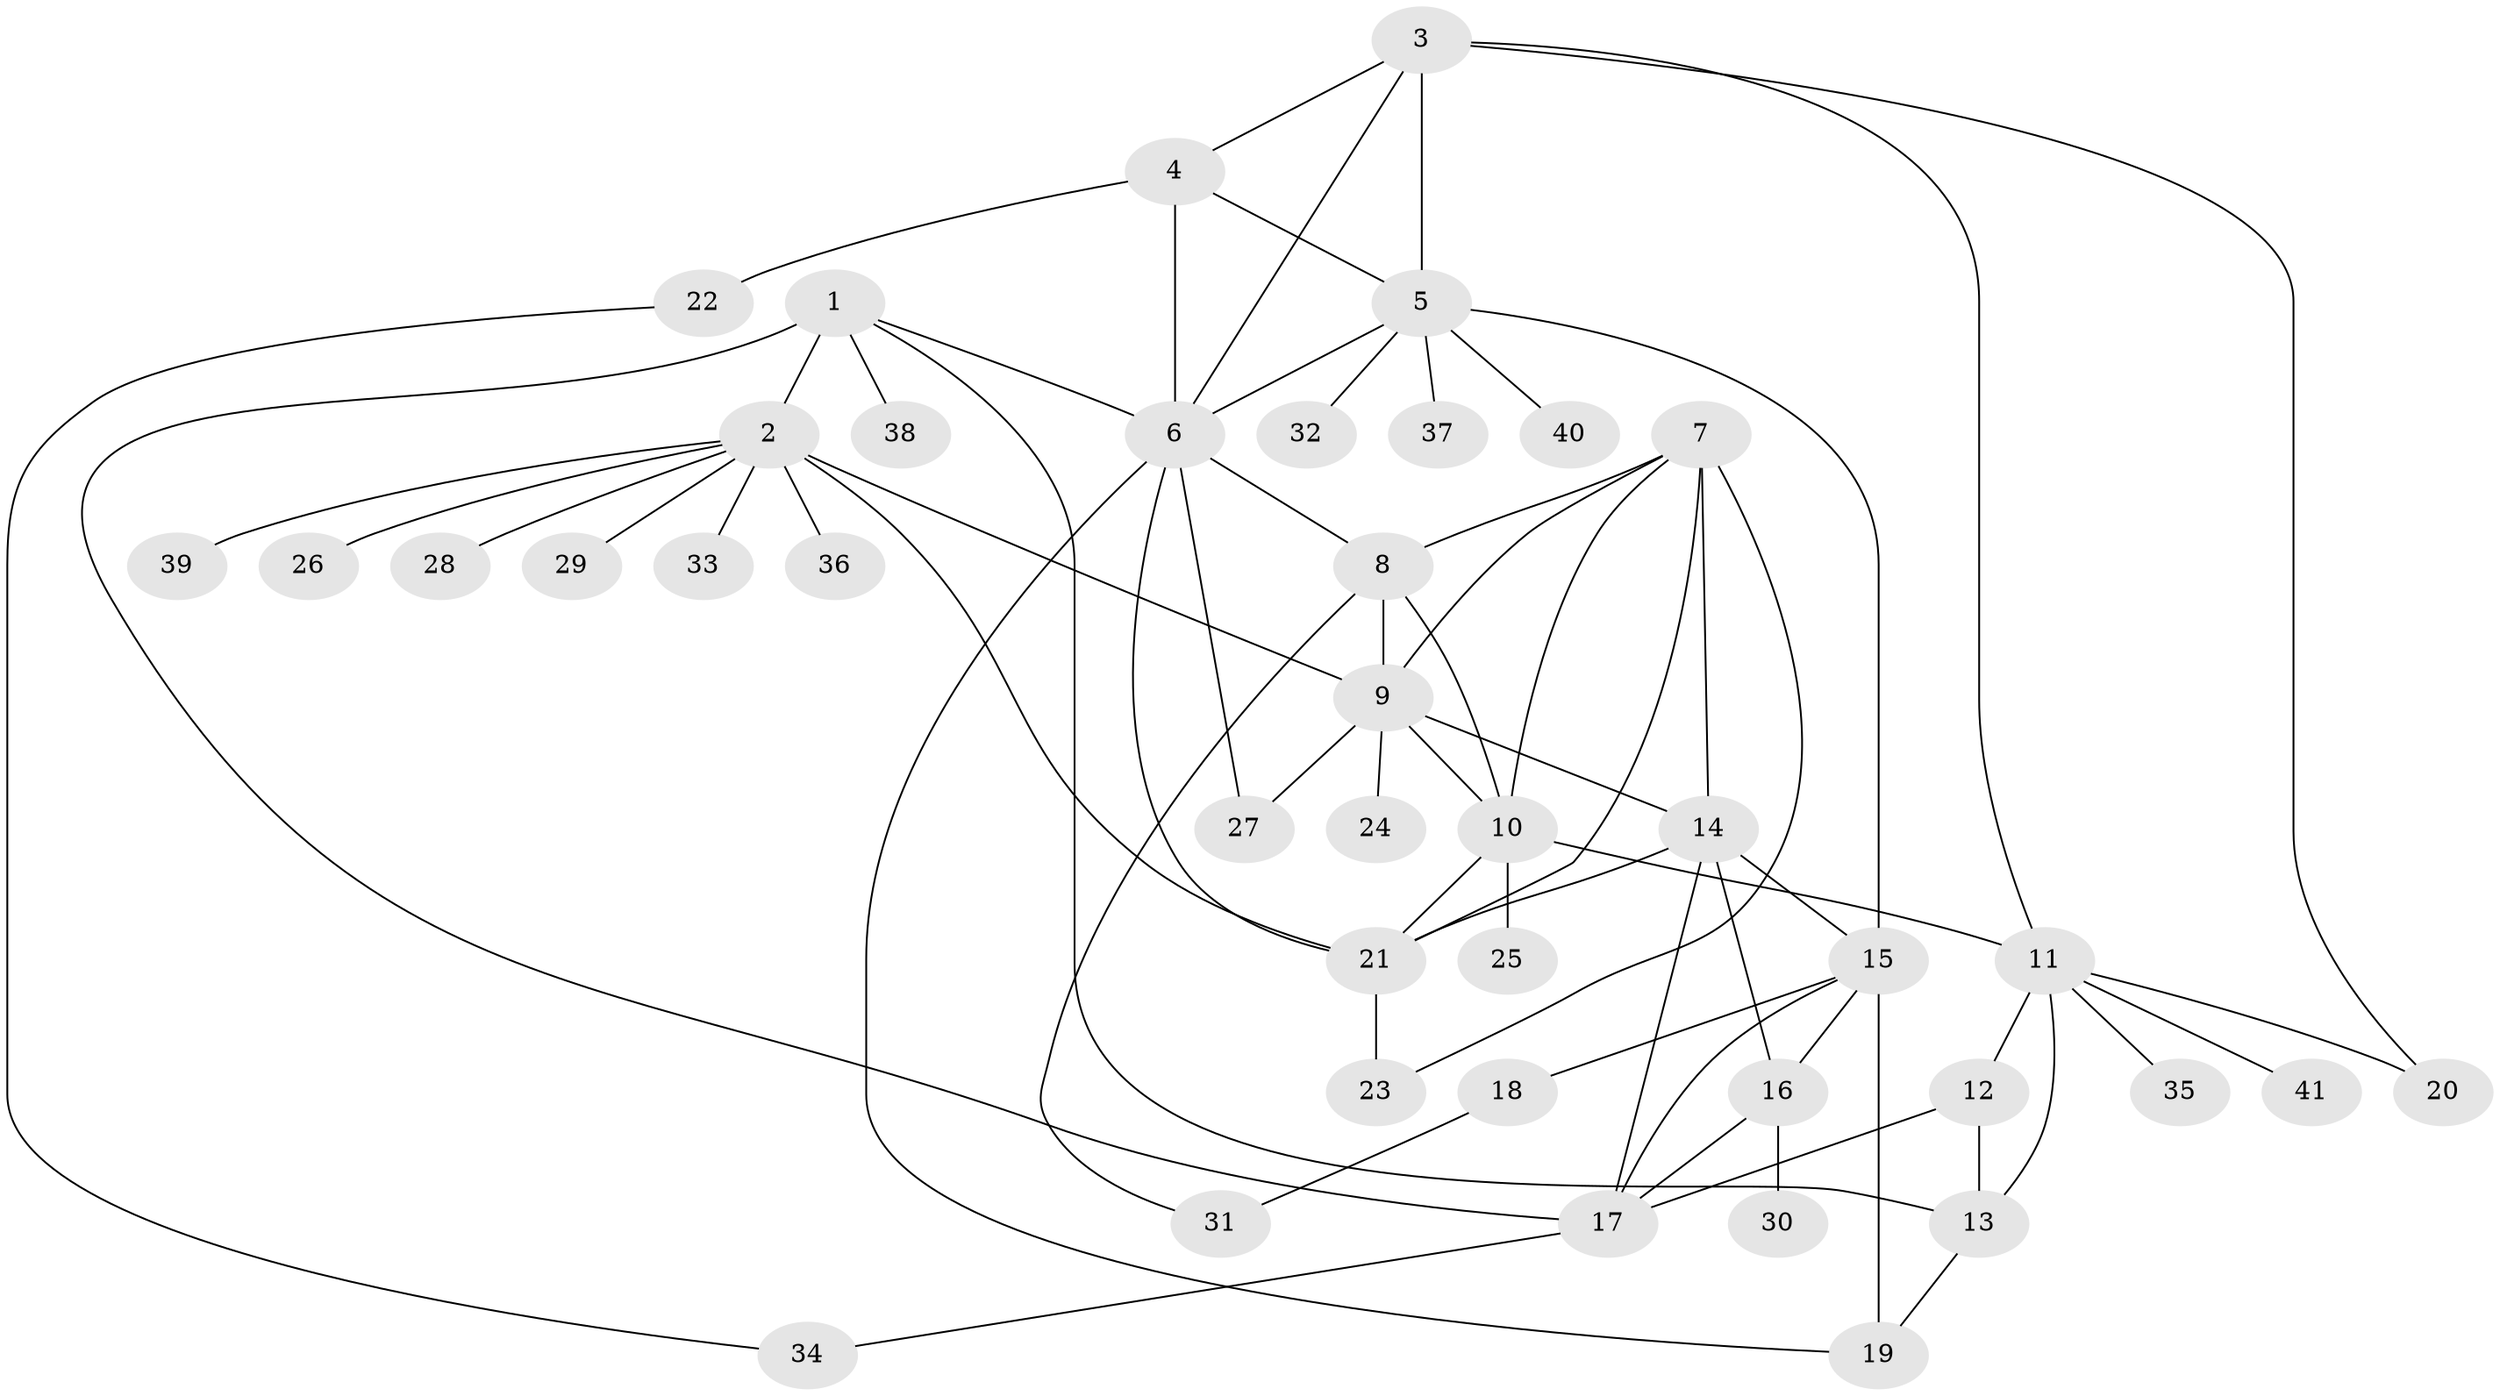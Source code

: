 // original degree distribution, {6: 0.06097560975609756, 3: 0.06097560975609756, 12: 0.024390243902439025, 4: 0.04878048780487805, 8: 0.024390243902439025, 9: 0.024390243902439025, 7: 0.024390243902439025, 10: 0.024390243902439025, 5: 0.012195121951219513, 1: 0.5121951219512195, 2: 0.18292682926829268}
// Generated by graph-tools (version 1.1) at 2025/37/03/09/25 02:37:15]
// undirected, 41 vertices, 68 edges
graph export_dot {
graph [start="1"]
  node [color=gray90,style=filled];
  1;
  2;
  3;
  4;
  5;
  6;
  7;
  8;
  9;
  10;
  11;
  12;
  13;
  14;
  15;
  16;
  17;
  18;
  19;
  20;
  21;
  22;
  23;
  24;
  25;
  26;
  27;
  28;
  29;
  30;
  31;
  32;
  33;
  34;
  35;
  36;
  37;
  38;
  39;
  40;
  41;
  1 -- 2 [weight=3.0];
  1 -- 6 [weight=1.0];
  1 -- 13 [weight=1.0];
  1 -- 17 [weight=1.0];
  1 -- 38 [weight=1.0];
  2 -- 9 [weight=1.0];
  2 -- 21 [weight=1.0];
  2 -- 26 [weight=1.0];
  2 -- 28 [weight=1.0];
  2 -- 29 [weight=1.0];
  2 -- 33 [weight=1.0];
  2 -- 36 [weight=1.0];
  2 -- 39 [weight=1.0];
  3 -- 4 [weight=1.0];
  3 -- 5 [weight=1.0];
  3 -- 6 [weight=1.0];
  3 -- 11 [weight=1.0];
  3 -- 20 [weight=1.0];
  4 -- 5 [weight=1.0];
  4 -- 6 [weight=1.0];
  4 -- 22 [weight=2.0];
  5 -- 6 [weight=1.0];
  5 -- 15 [weight=1.0];
  5 -- 32 [weight=1.0];
  5 -- 37 [weight=1.0];
  5 -- 40 [weight=1.0];
  6 -- 8 [weight=1.0];
  6 -- 19 [weight=1.0];
  6 -- 21 [weight=1.0];
  6 -- 27 [weight=1.0];
  7 -- 8 [weight=1.0];
  7 -- 9 [weight=1.0];
  7 -- 10 [weight=1.0];
  7 -- 14 [weight=1.0];
  7 -- 21 [weight=1.0];
  7 -- 23 [weight=1.0];
  8 -- 9 [weight=1.0];
  8 -- 10 [weight=1.0];
  8 -- 31 [weight=1.0];
  9 -- 10 [weight=1.0];
  9 -- 14 [weight=2.0];
  9 -- 24 [weight=2.0];
  9 -- 27 [weight=1.0];
  10 -- 11 [weight=1.0];
  10 -- 21 [weight=1.0];
  10 -- 25 [weight=1.0];
  11 -- 12 [weight=2.0];
  11 -- 13 [weight=1.0];
  11 -- 20 [weight=1.0];
  11 -- 35 [weight=1.0];
  11 -- 41 [weight=1.0];
  12 -- 13 [weight=2.0];
  12 -- 17 [weight=1.0];
  13 -- 19 [weight=1.0];
  14 -- 15 [weight=1.0];
  14 -- 16 [weight=1.0];
  14 -- 17 [weight=6.0];
  14 -- 21 [weight=1.0];
  15 -- 16 [weight=1.0];
  15 -- 17 [weight=1.0];
  15 -- 18 [weight=1.0];
  15 -- 19 [weight=4.0];
  16 -- 17 [weight=1.0];
  16 -- 30 [weight=1.0];
  17 -- 34 [weight=1.0];
  18 -- 31 [weight=1.0];
  21 -- 23 [weight=4.0];
  22 -- 34 [weight=1.0];
}
